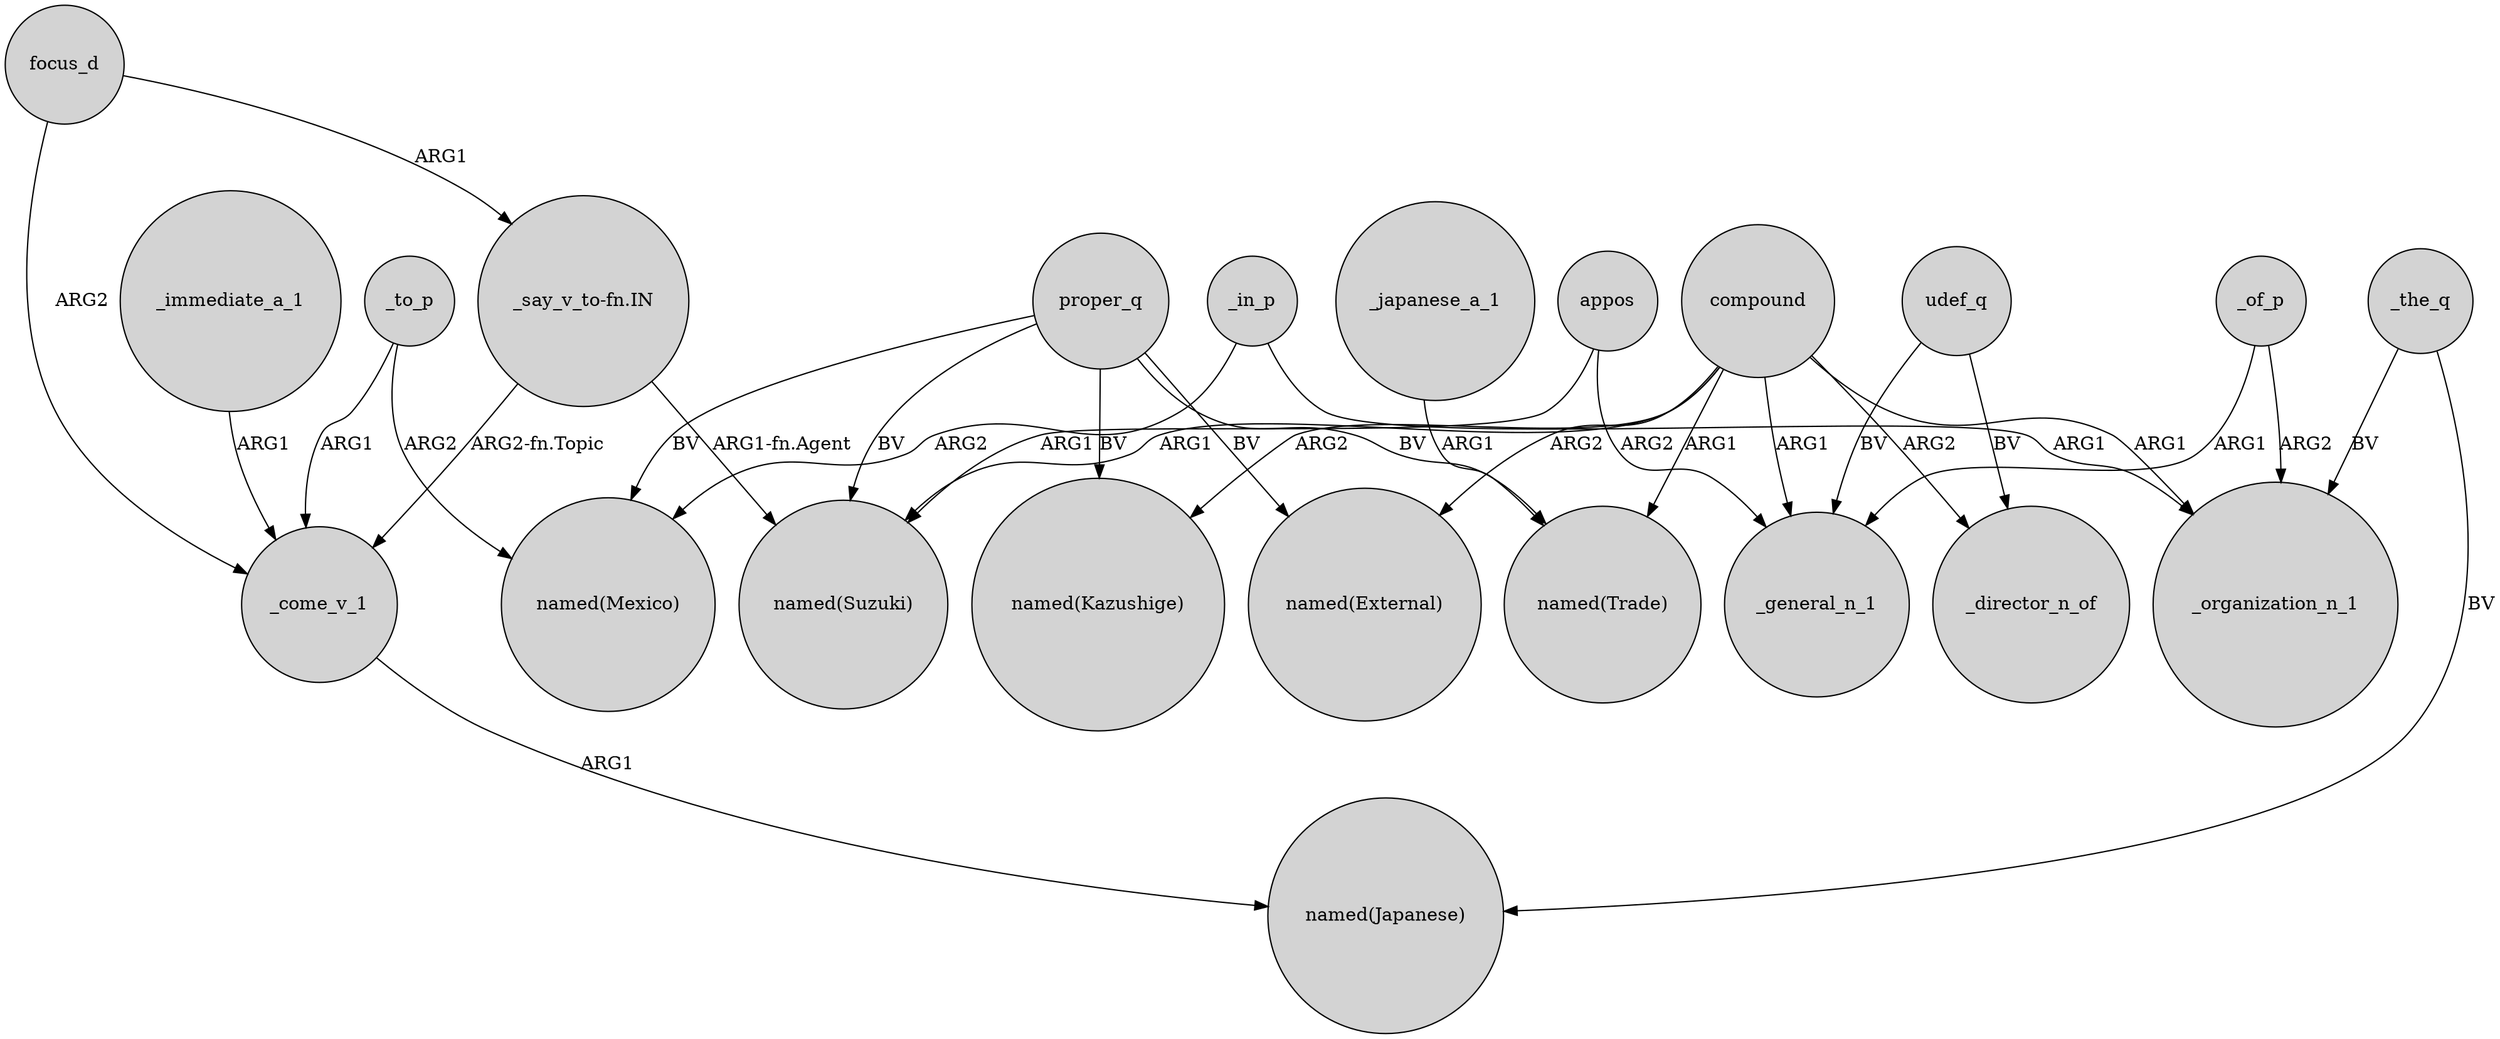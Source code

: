 digraph {
	node [shape=circle style=filled]
	compound -> "named(Suzuki)" [label=ARG1]
	compound -> _organization_n_1 [label=ARG1]
	focus_d -> _come_v_1 [label=ARG2]
	_to_p -> _come_v_1 [label=ARG1]
	"_say_v_to-fn.IN" -> _come_v_1 [label="ARG2-fn.Topic"]
	compound -> "named(External)" [label=ARG2]
	udef_q -> _general_n_1 [label=BV]
	_immediate_a_1 -> _come_v_1 [label=ARG1]
	appos -> _general_n_1 [label=ARG2]
	proper_q -> "named(Trade)" [label=BV]
	compound -> "named(Kazushige)" [label=ARG2]
	focus_d -> "_say_v_to-fn.IN" [label=ARG1]
	_japanese_a_1 -> "named(Trade)" [label=ARG1]
	proper_q -> "named(Kazushige)" [label=BV]
	proper_q -> "named(Mexico)" [label=BV]
	_the_q -> "named(Japanese)" [label=BV]
	_in_p -> _organization_n_1 [label=ARG1]
	compound -> _director_n_of [label=ARG2]
	_the_q -> _organization_n_1 [label=BV]
	proper_q -> "named(Suzuki)" [label=BV]
	_of_p -> _organization_n_1 [label=ARG2]
	compound -> "named(Trade)" [label=ARG1]
	_of_p -> _general_n_1 [label=ARG1]
	_come_v_1 -> "named(Japanese)" [label=ARG1]
	"_say_v_to-fn.IN" -> "named(Suzuki)" [label="ARG1-fn.Agent"]
	proper_q -> "named(External)" [label=BV]
	compound -> _general_n_1 [label=ARG1]
	_to_p -> "named(Mexico)" [label=ARG2]
	udef_q -> _director_n_of [label=BV]
	appos -> "named(Suzuki)" [label=ARG1]
	_in_p -> "named(Mexico)" [label=ARG2]
}

